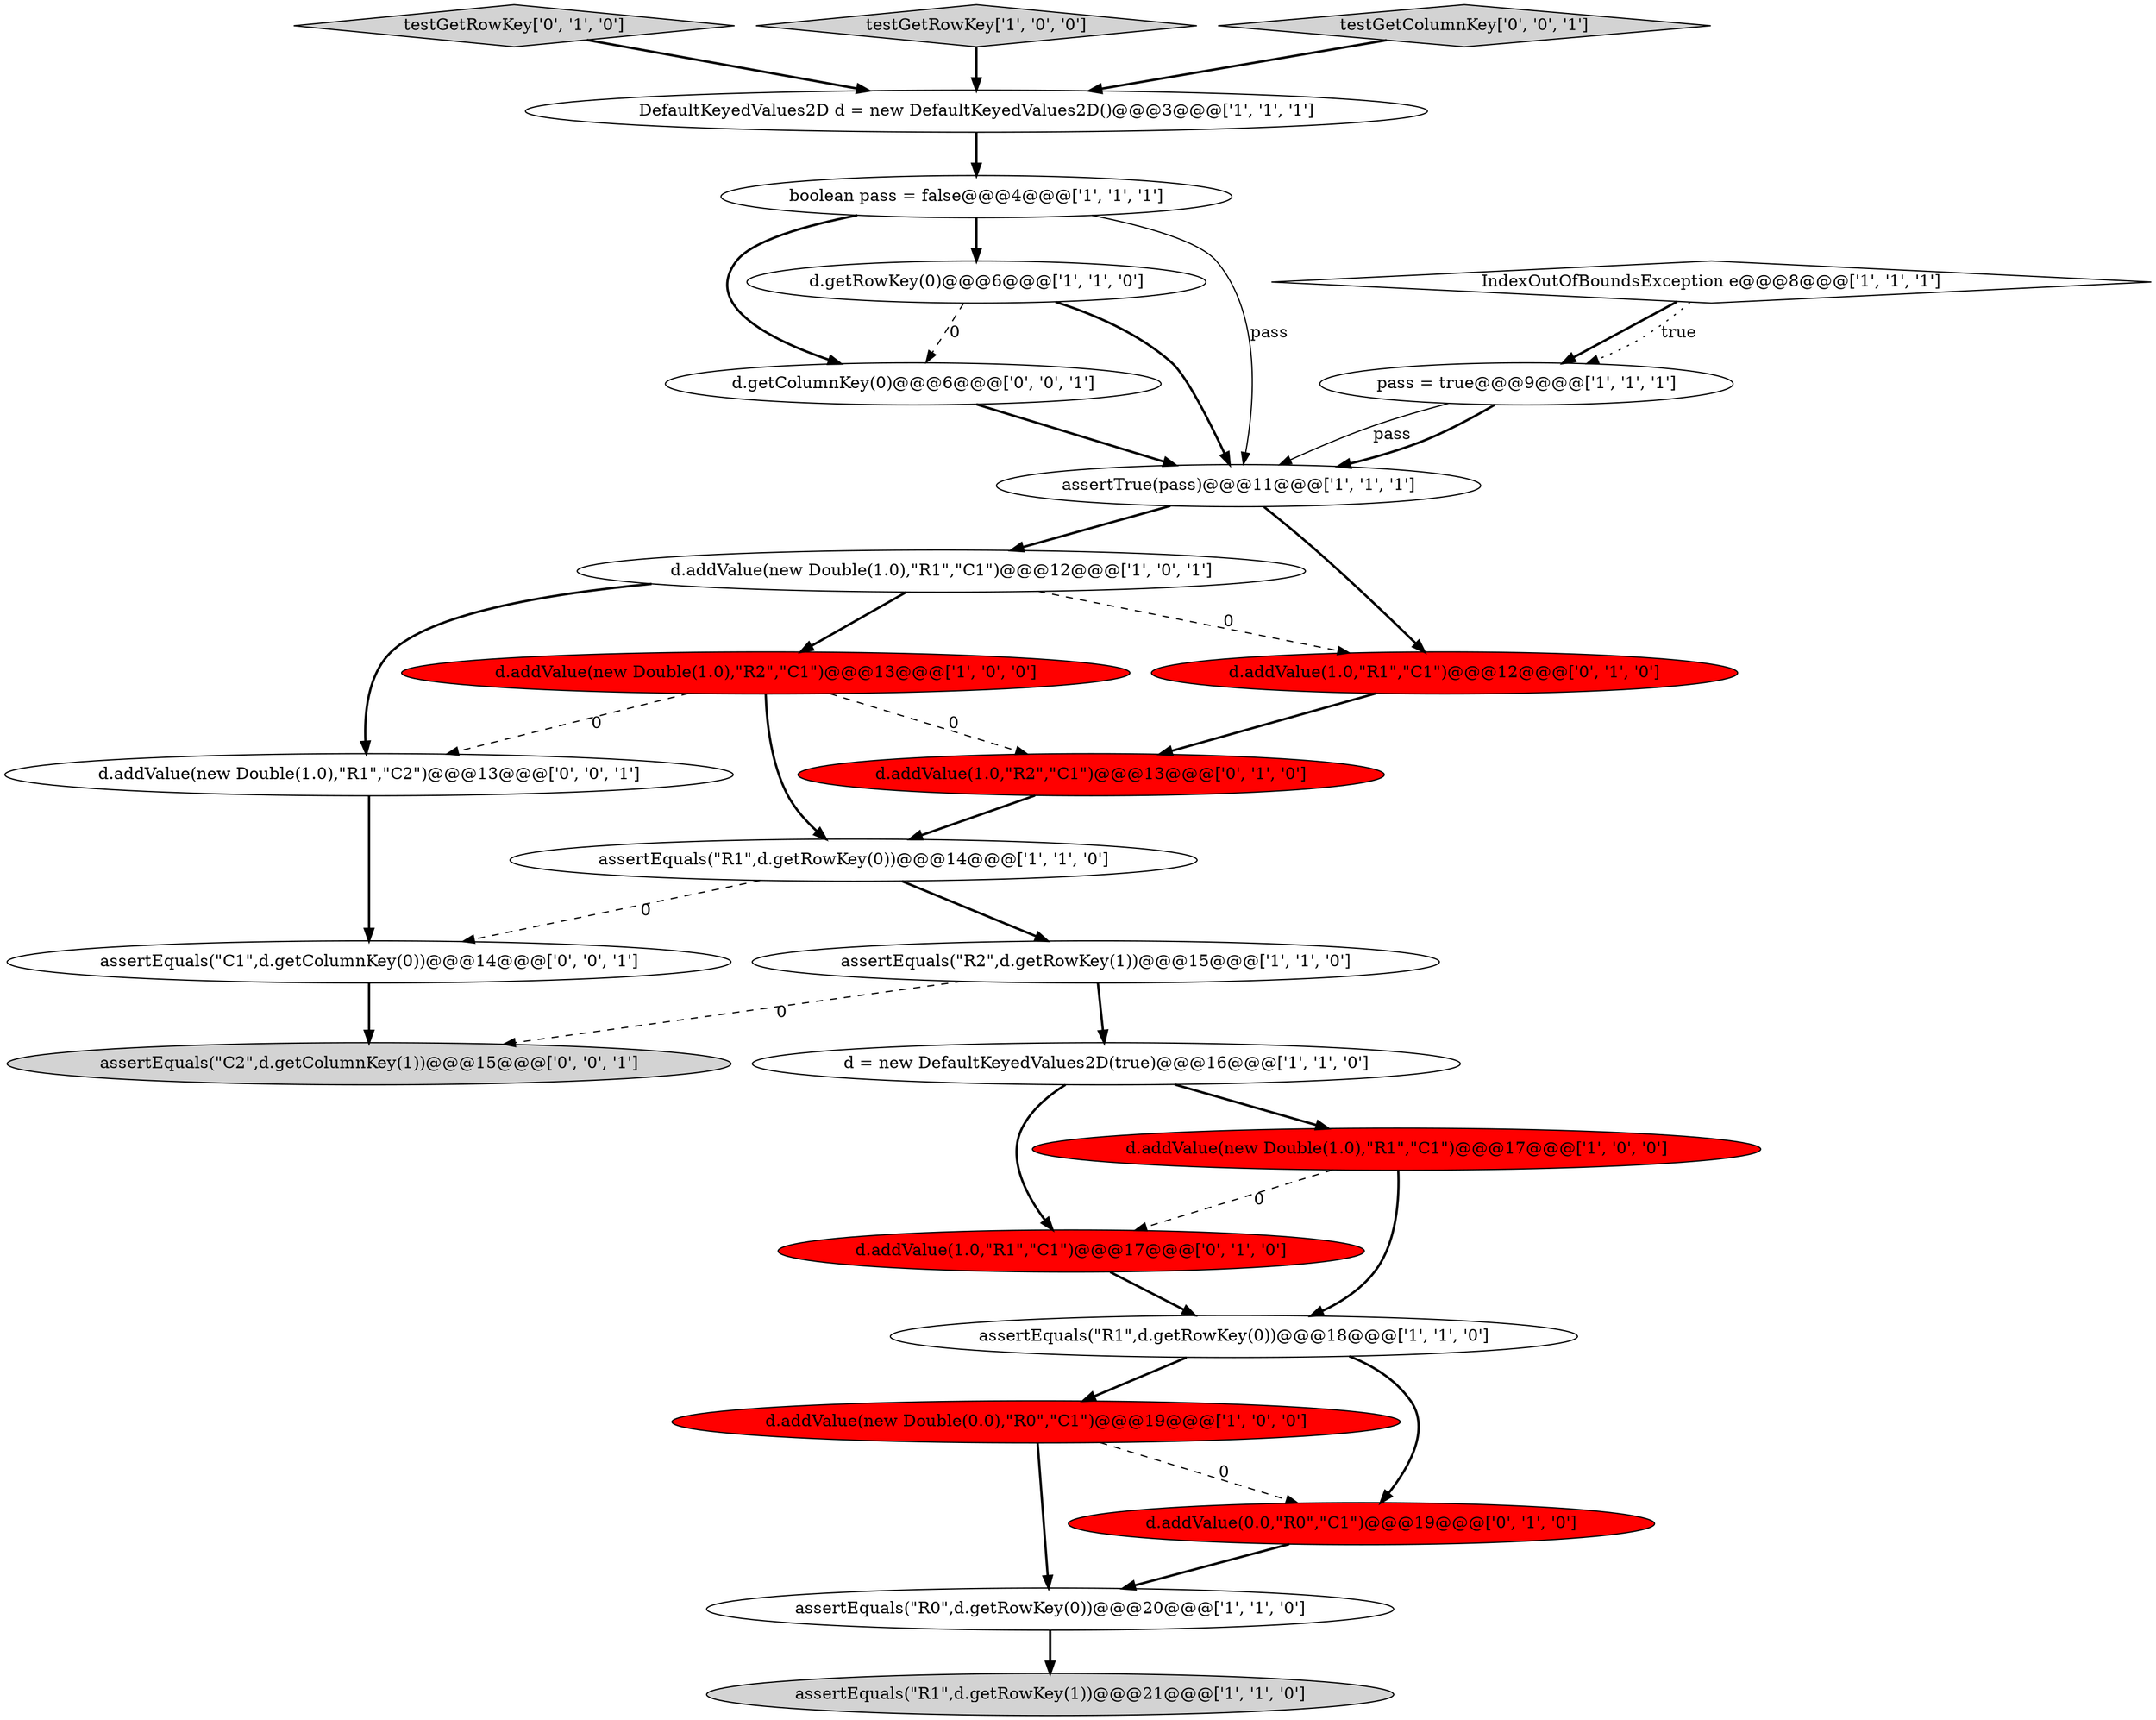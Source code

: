 digraph {
4 [style = filled, label = "d.addValue(new Double(0.0),\"R0\",\"C1\")@@@19@@@['1', '0', '0']", fillcolor = red, shape = ellipse image = "AAA1AAABBB1BBB"];
11 [style = filled, label = "d = new DefaultKeyedValues2D(true)@@@16@@@['1', '1', '0']", fillcolor = white, shape = ellipse image = "AAA0AAABBB1BBB"];
21 [style = filled, label = "d.addValue(1.0,\"R2\",\"C1\")@@@13@@@['0', '1', '0']", fillcolor = red, shape = ellipse image = "AAA1AAABBB2BBB"];
26 [style = filled, label = "d.getColumnKey(0)@@@6@@@['0', '0', '1']", fillcolor = white, shape = ellipse image = "AAA0AAABBB3BBB"];
12 [style = filled, label = "d.addValue(new Double(1.0),\"R2\",\"C1\")@@@13@@@['1', '0', '0']", fillcolor = red, shape = ellipse image = "AAA1AAABBB1BBB"];
7 [style = filled, label = "boolean pass = false@@@4@@@['1', '1', '1']", fillcolor = white, shape = ellipse image = "AAA0AAABBB1BBB"];
15 [style = filled, label = "assertTrue(pass)@@@11@@@['1', '1', '1']", fillcolor = white, shape = ellipse image = "AAA0AAABBB1BBB"];
16 [style = filled, label = "d.getRowKey(0)@@@6@@@['1', '1', '0']", fillcolor = white, shape = ellipse image = "AAA0AAABBB1BBB"];
25 [style = filled, label = "assertEquals(\"C1\",d.getColumnKey(0))@@@14@@@['0', '0', '1']", fillcolor = white, shape = ellipse image = "AAA0AAABBB3BBB"];
19 [style = filled, label = "d.addValue(0.0,\"R0\",\"C1\")@@@19@@@['0', '1', '0']", fillcolor = red, shape = ellipse image = "AAA1AAABBB2BBB"];
9 [style = filled, label = "assertEquals(\"R1\",d.getRowKey(0))@@@18@@@['1', '1', '0']", fillcolor = white, shape = ellipse image = "AAA0AAABBB1BBB"];
24 [style = filled, label = "assertEquals(\"C2\",d.getColumnKey(1))@@@15@@@['0', '0', '1']", fillcolor = lightgray, shape = ellipse image = "AAA0AAABBB3BBB"];
13 [style = filled, label = "IndexOutOfBoundsException e@@@8@@@['1', '1', '1']", fillcolor = white, shape = diamond image = "AAA0AAABBB1BBB"];
1 [style = filled, label = "assertEquals(\"R0\",d.getRowKey(0))@@@20@@@['1', '1', '0']", fillcolor = white, shape = ellipse image = "AAA0AAABBB1BBB"];
17 [style = filled, label = "testGetRowKey['0', '1', '0']", fillcolor = lightgray, shape = diamond image = "AAA0AAABBB2BBB"];
5 [style = filled, label = "testGetRowKey['1', '0', '0']", fillcolor = lightgray, shape = diamond image = "AAA0AAABBB1BBB"];
14 [style = filled, label = "assertEquals(\"R1\",d.getRowKey(1))@@@21@@@['1', '1', '0']", fillcolor = lightgray, shape = ellipse image = "AAA0AAABBB1BBB"];
6 [style = filled, label = "d.addValue(new Double(1.0),\"R1\",\"C1\")@@@12@@@['1', '0', '1']", fillcolor = white, shape = ellipse image = "AAA0AAABBB1BBB"];
22 [style = filled, label = "d.addValue(new Double(1.0),\"R1\",\"C2\")@@@13@@@['0', '0', '1']", fillcolor = white, shape = ellipse image = "AAA0AAABBB3BBB"];
18 [style = filled, label = "d.addValue(1.0,\"R1\",\"C1\")@@@17@@@['0', '1', '0']", fillcolor = red, shape = ellipse image = "AAA1AAABBB2BBB"];
8 [style = filled, label = "assertEquals(\"R2\",d.getRowKey(1))@@@15@@@['1', '1', '0']", fillcolor = white, shape = ellipse image = "AAA0AAABBB1BBB"];
3 [style = filled, label = "d.addValue(new Double(1.0),\"R1\",\"C1\")@@@17@@@['1', '0', '0']", fillcolor = red, shape = ellipse image = "AAA1AAABBB1BBB"];
2 [style = filled, label = "DefaultKeyedValues2D d = new DefaultKeyedValues2D()@@@3@@@['1', '1', '1']", fillcolor = white, shape = ellipse image = "AAA0AAABBB1BBB"];
23 [style = filled, label = "testGetColumnKey['0', '0', '1']", fillcolor = lightgray, shape = diamond image = "AAA0AAABBB3BBB"];
20 [style = filled, label = "d.addValue(1.0,\"R1\",\"C1\")@@@12@@@['0', '1', '0']", fillcolor = red, shape = ellipse image = "AAA1AAABBB2BBB"];
10 [style = filled, label = "pass = true@@@9@@@['1', '1', '1']", fillcolor = white, shape = ellipse image = "AAA0AAABBB1BBB"];
0 [style = filled, label = "assertEquals(\"R1\",d.getRowKey(0))@@@14@@@['1', '1', '0']", fillcolor = white, shape = ellipse image = "AAA0AAABBB1BBB"];
13->10 [style = bold, label=""];
16->15 [style = bold, label=""];
22->25 [style = bold, label=""];
10->15 [style = bold, label=""];
21->0 [style = bold, label=""];
6->22 [style = bold, label=""];
6->20 [style = dashed, label="0"];
3->18 [style = dashed, label="0"];
9->4 [style = bold, label=""];
15->6 [style = bold, label=""];
8->24 [style = dashed, label="0"];
10->15 [style = solid, label="pass"];
13->10 [style = dotted, label="true"];
12->0 [style = bold, label=""];
12->21 [style = dashed, label="0"];
11->18 [style = bold, label=""];
7->26 [style = bold, label=""];
20->21 [style = bold, label=""];
3->9 [style = bold, label=""];
16->26 [style = dashed, label="0"];
25->24 [style = bold, label=""];
19->1 [style = bold, label=""];
5->2 [style = bold, label=""];
0->25 [style = dashed, label="0"];
17->2 [style = bold, label=""];
7->15 [style = solid, label="pass"];
11->3 [style = bold, label=""];
15->20 [style = bold, label=""];
7->16 [style = bold, label=""];
26->15 [style = bold, label=""];
0->8 [style = bold, label=""];
18->9 [style = bold, label=""];
12->22 [style = dashed, label="0"];
9->19 [style = bold, label=""];
4->19 [style = dashed, label="0"];
1->14 [style = bold, label=""];
4->1 [style = bold, label=""];
23->2 [style = bold, label=""];
2->7 [style = bold, label=""];
8->11 [style = bold, label=""];
6->12 [style = bold, label=""];
}
